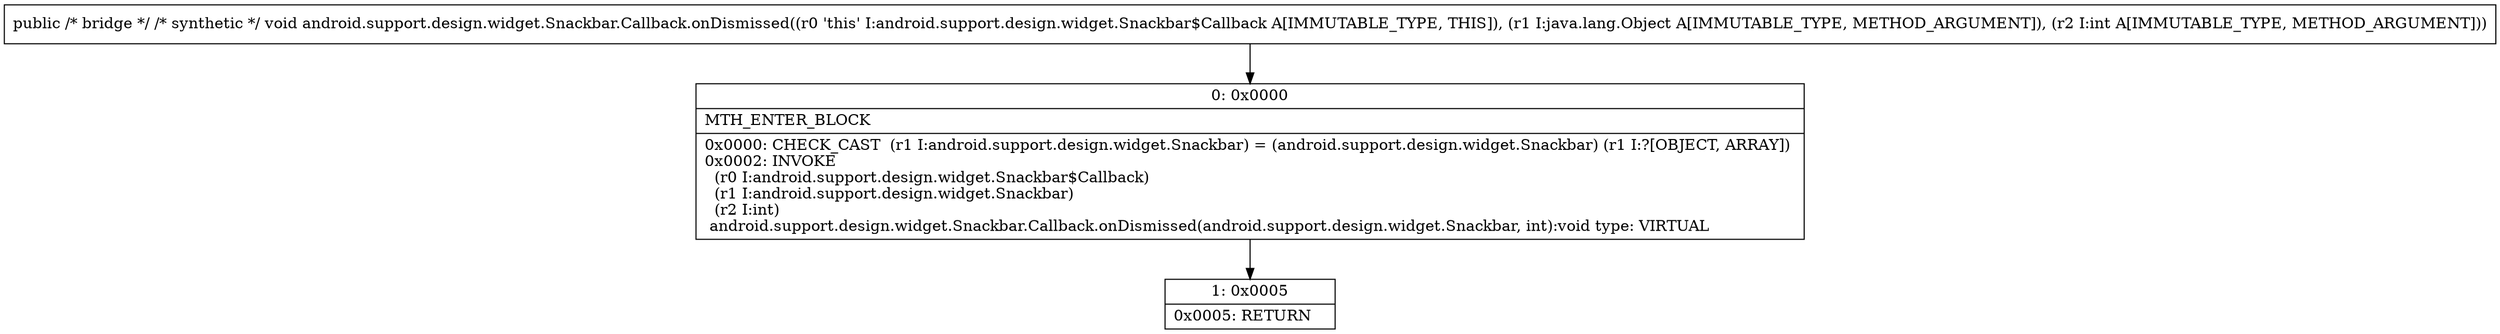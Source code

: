 digraph "CFG forandroid.support.design.widget.Snackbar.Callback.onDismissed(Ljava\/lang\/Object;I)V" {
Node_0 [shape=record,label="{0\:\ 0x0000|MTH_ENTER_BLOCK\l|0x0000: CHECK_CAST  (r1 I:android.support.design.widget.Snackbar) = (android.support.design.widget.Snackbar) (r1 I:?[OBJECT, ARRAY]) \l0x0002: INVOKE  \l  (r0 I:android.support.design.widget.Snackbar$Callback)\l  (r1 I:android.support.design.widget.Snackbar)\l  (r2 I:int)\l android.support.design.widget.Snackbar.Callback.onDismissed(android.support.design.widget.Snackbar, int):void type: VIRTUAL \l}"];
Node_1 [shape=record,label="{1\:\ 0x0005|0x0005: RETURN   \l}"];
MethodNode[shape=record,label="{public \/* bridge *\/ \/* synthetic *\/ void android.support.design.widget.Snackbar.Callback.onDismissed((r0 'this' I:android.support.design.widget.Snackbar$Callback A[IMMUTABLE_TYPE, THIS]), (r1 I:java.lang.Object A[IMMUTABLE_TYPE, METHOD_ARGUMENT]), (r2 I:int A[IMMUTABLE_TYPE, METHOD_ARGUMENT])) }"];
MethodNode -> Node_0;
Node_0 -> Node_1;
}

